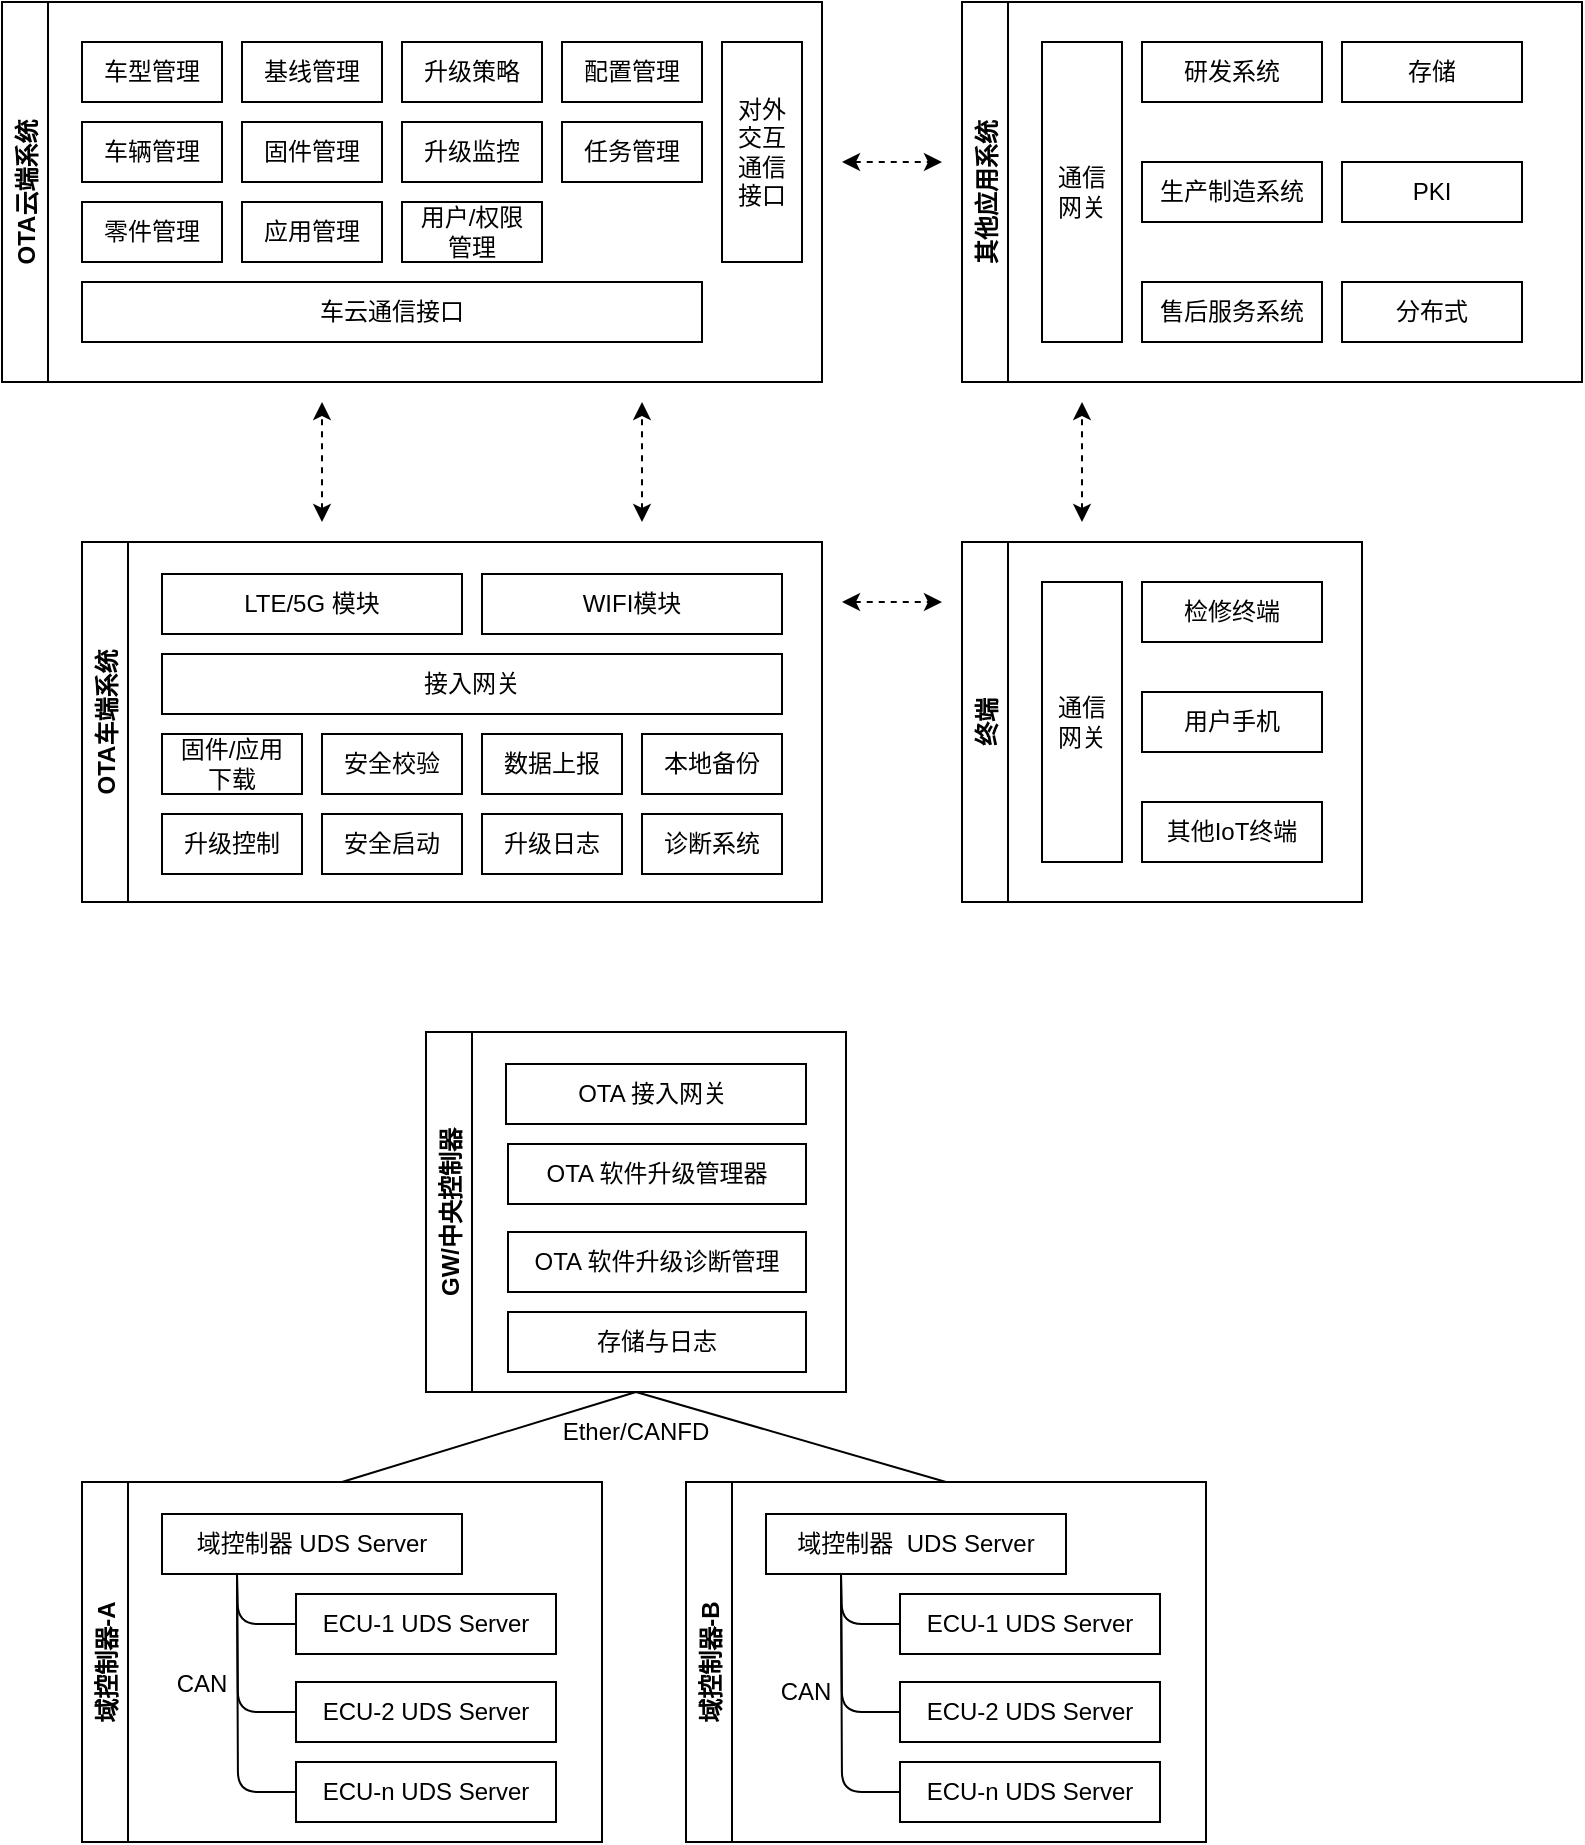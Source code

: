 <mxfile>
    <diagram id="ETQGj1aNQBzHZ_E9De1k" name="Page-1">
        <mxGraphModel dx="816" dy="520" grid="1" gridSize="10" guides="1" tooltips="1" connect="1" arrows="1" fold="1" page="1" pageScale="1" pageWidth="827" pageHeight="1169" math="0" shadow="0">
            <root>
                <mxCell id="0"/>
                <mxCell id="1" parent="0"/>
                <mxCell id="5" value="OTA云端系统" style="swimlane;horizontal=0;" parent="1" vertex="1">
                    <mxGeometry x="18" y="70" width="410" height="190" as="geometry"/>
                </mxCell>
                <mxCell id="2" value="车型管理" style="rounded=0;whiteSpace=wrap;html=1;" parent="5" vertex="1">
                    <mxGeometry x="40" y="20" width="70" height="30" as="geometry"/>
                </mxCell>
                <mxCell id="6" value="车辆管理" style="rounded=0;whiteSpace=wrap;html=1;" parent="5" vertex="1">
                    <mxGeometry x="40" y="60" width="70" height="30" as="geometry"/>
                </mxCell>
                <mxCell id="7" value="零件管理" style="rounded=0;whiteSpace=wrap;html=1;" parent="5" vertex="1">
                    <mxGeometry x="40" y="100" width="70" height="30" as="geometry"/>
                </mxCell>
                <mxCell id="8" value="车云通信接口" style="rounded=0;whiteSpace=wrap;html=1;" parent="5" vertex="1">
                    <mxGeometry x="40" y="140" width="310" height="30" as="geometry"/>
                </mxCell>
                <mxCell id="9" value="基线管理" style="rounded=0;whiteSpace=wrap;html=1;" parent="5" vertex="1">
                    <mxGeometry x="120" y="20" width="70" height="30" as="geometry"/>
                </mxCell>
                <mxCell id="10" value="固件管理" style="rounded=0;whiteSpace=wrap;html=1;" parent="5" vertex="1">
                    <mxGeometry x="120" y="60" width="70" height="30" as="geometry"/>
                </mxCell>
                <mxCell id="11" value="应用管理" style="rounded=0;whiteSpace=wrap;html=1;" parent="5" vertex="1">
                    <mxGeometry x="120" y="100" width="70" height="30" as="geometry"/>
                </mxCell>
                <mxCell id="12" value="升级策略" style="rounded=0;whiteSpace=wrap;html=1;" parent="5" vertex="1">
                    <mxGeometry x="200" y="20" width="70" height="30" as="geometry"/>
                </mxCell>
                <mxCell id="13" value="任务管理" style="rounded=0;whiteSpace=wrap;html=1;" parent="5" vertex="1">
                    <mxGeometry x="280" y="60" width="70" height="30" as="geometry"/>
                </mxCell>
                <mxCell id="14" value="升级监控" style="rounded=0;whiteSpace=wrap;html=1;" parent="5" vertex="1">
                    <mxGeometry x="200" y="60" width="70" height="30" as="geometry"/>
                </mxCell>
                <mxCell id="15" value="配置管理" style="rounded=0;whiteSpace=wrap;html=1;" parent="5" vertex="1">
                    <mxGeometry x="280" y="20" width="70" height="30" as="geometry"/>
                </mxCell>
                <mxCell id="16" value="用户/权限&lt;br&gt;管理" style="rounded=0;whiteSpace=wrap;html=1;" parent="5" vertex="1">
                    <mxGeometry x="200" y="100" width="70" height="30" as="geometry"/>
                </mxCell>
                <mxCell id="77" value="对外&lt;br&gt;交互&lt;br&gt;通信&lt;br&gt;接口" style="rounded=0;whiteSpace=wrap;html=1;" parent="5" vertex="1">
                    <mxGeometry x="360" y="20" width="40" height="110" as="geometry"/>
                </mxCell>
                <mxCell id="17" value="OTA车端系统" style="swimlane;horizontal=0;" parent="1" vertex="1">
                    <mxGeometry x="58" y="340" width="370" height="180" as="geometry"/>
                </mxCell>
                <mxCell id="18" value="接入网关" style="rounded=0;whiteSpace=wrap;html=1;" parent="17" vertex="1">
                    <mxGeometry x="40" y="56" width="310" height="30" as="geometry"/>
                </mxCell>
                <mxCell id="19" value="固件/应用&lt;br&gt;下载" style="rounded=0;whiteSpace=wrap;html=1;" parent="17" vertex="1">
                    <mxGeometry x="40" y="96" width="70" height="30" as="geometry"/>
                </mxCell>
                <mxCell id="20" value="升级控制" style="rounded=0;whiteSpace=wrap;html=1;" parent="17" vertex="1">
                    <mxGeometry x="40" y="136" width="70" height="30" as="geometry"/>
                </mxCell>
                <mxCell id="23" value="数据上报" style="rounded=0;whiteSpace=wrap;html=1;" parent="17" vertex="1">
                    <mxGeometry x="200" y="96" width="70" height="30" as="geometry"/>
                </mxCell>
                <mxCell id="24" value="升级日志" style="rounded=0;whiteSpace=wrap;html=1;" parent="17" vertex="1">
                    <mxGeometry x="200" y="136" width="70" height="30" as="geometry"/>
                </mxCell>
                <mxCell id="25" value="本地备份" style="rounded=0;whiteSpace=wrap;html=1;" parent="17" vertex="1">
                    <mxGeometry x="280" y="96" width="70" height="30" as="geometry"/>
                </mxCell>
                <mxCell id="27" value="安全校验" style="rounded=0;whiteSpace=wrap;html=1;" parent="17" vertex="1">
                    <mxGeometry x="120" y="96" width="70" height="30" as="geometry"/>
                </mxCell>
                <mxCell id="28" value="安全启动" style="rounded=0;whiteSpace=wrap;html=1;" parent="17" vertex="1">
                    <mxGeometry x="120" y="136" width="70" height="30" as="geometry"/>
                </mxCell>
                <mxCell id="44" value="LTE/5G 模块" style="rounded=0;whiteSpace=wrap;html=1;" parent="17" vertex="1">
                    <mxGeometry x="40" y="16" width="150" height="30" as="geometry"/>
                </mxCell>
                <mxCell id="56" value="WIFI模块" style="rounded=0;whiteSpace=wrap;html=1;" parent="17" vertex="1">
                    <mxGeometry x="200" y="16" width="150" height="30" as="geometry"/>
                </mxCell>
                <mxCell id="80" value="诊断系统" style="rounded=0;whiteSpace=wrap;html=1;" parent="17" vertex="1">
                    <mxGeometry x="280" y="136" width="70" height="30" as="geometry"/>
                </mxCell>
                <mxCell id="57" value="其他应用系统" style="swimlane;horizontal=0;" parent="1" vertex="1">
                    <mxGeometry x="498" y="70" width="310" height="190" as="geometry"/>
                </mxCell>
                <mxCell id="58" value="研发系统" style="rounded=0;whiteSpace=wrap;html=1;" parent="57" vertex="1">
                    <mxGeometry x="90" y="20" width="90" height="30" as="geometry"/>
                </mxCell>
                <mxCell id="59" value="生产制造系统" style="rounded=0;whiteSpace=wrap;html=1;" parent="57" vertex="1">
                    <mxGeometry x="90" y="80" width="90" height="30" as="geometry"/>
                </mxCell>
                <mxCell id="60" value="售后服务系统" style="rounded=0;whiteSpace=wrap;html=1;" parent="57" vertex="1">
                    <mxGeometry x="90" y="140" width="90" height="30" as="geometry"/>
                </mxCell>
                <mxCell id="61" value="通信&lt;br&gt;网关" style="rounded=0;whiteSpace=wrap;html=1;" parent="57" vertex="1">
                    <mxGeometry x="40" y="20" width="40" height="150" as="geometry"/>
                </mxCell>
                <mxCell id="65" value="存储" style="rounded=0;whiteSpace=wrap;html=1;" parent="57" vertex="1">
                    <mxGeometry x="190" y="20" width="90" height="30" as="geometry"/>
                </mxCell>
                <mxCell id="67" value="PKI" style="rounded=0;whiteSpace=wrap;html=1;" parent="57" vertex="1">
                    <mxGeometry x="190" y="80" width="90" height="30" as="geometry"/>
                </mxCell>
                <mxCell id="69" value="分布式" style="rounded=0;whiteSpace=wrap;html=1;" parent="57" vertex="1">
                    <mxGeometry x="190" y="140" width="90" height="30" as="geometry"/>
                </mxCell>
                <mxCell id="72" value="" style="endArrow=classic;startArrow=classic;html=1;dashed=1;" parent="1" edge="1">
                    <mxGeometry width="50" height="50" relative="1" as="geometry">
                        <mxPoint x="178" y="330" as="sourcePoint"/>
                        <mxPoint x="178" y="270" as="targetPoint"/>
                    </mxGeometry>
                </mxCell>
                <mxCell id="75" value="" style="endArrow=classic;startArrow=classic;html=1;dashed=1;" parent="1" edge="1">
                    <mxGeometry width="50" height="50" relative="1" as="geometry">
                        <mxPoint x="338" y="330" as="sourcePoint"/>
                        <mxPoint x="338" y="270" as="targetPoint"/>
                    </mxGeometry>
                </mxCell>
                <mxCell id="78" value="" style="endArrow=classic;startArrow=classic;html=1;dashed=1;" parent="1" edge="1">
                    <mxGeometry width="50" height="50" relative="1" as="geometry">
                        <mxPoint x="438" y="150" as="sourcePoint"/>
                        <mxPoint x="488" y="150" as="targetPoint"/>
                    </mxGeometry>
                </mxCell>
                <mxCell id="81" value="终端" style="swimlane;horizontal=0;" vertex="1" parent="1">
                    <mxGeometry x="498" y="340" width="200" height="180" as="geometry"/>
                </mxCell>
                <mxCell id="82" value="检修终端" style="rounded=0;whiteSpace=wrap;html=1;" vertex="1" parent="81">
                    <mxGeometry x="90" y="20" width="90" height="30" as="geometry"/>
                </mxCell>
                <mxCell id="83" value="用户手机" style="rounded=0;whiteSpace=wrap;html=1;" vertex="1" parent="81">
                    <mxGeometry x="90" y="75" width="90" height="30" as="geometry"/>
                </mxCell>
                <mxCell id="84" value="其他IoT终端" style="rounded=0;whiteSpace=wrap;html=1;" vertex="1" parent="81">
                    <mxGeometry x="90" y="130" width="90" height="30" as="geometry"/>
                </mxCell>
                <mxCell id="85" value="通信&lt;br&gt;网关" style="rounded=0;whiteSpace=wrap;html=1;" vertex="1" parent="81">
                    <mxGeometry x="40" y="20" width="40" height="140" as="geometry"/>
                </mxCell>
                <mxCell id="91" value="" style="endArrow=classic;startArrow=classic;html=1;dashed=1;" edge="1" parent="1">
                    <mxGeometry width="50" height="50" relative="1" as="geometry">
                        <mxPoint x="438" y="370" as="sourcePoint"/>
                        <mxPoint x="488" y="370" as="targetPoint"/>
                    </mxGeometry>
                </mxCell>
                <mxCell id="92" value="" style="endArrow=classic;startArrow=classic;html=1;dashed=1;" edge="1" parent="1">
                    <mxGeometry width="50" height="50" relative="1" as="geometry">
                        <mxPoint x="558" y="330" as="sourcePoint"/>
                        <mxPoint x="558" y="270" as="targetPoint"/>
                    </mxGeometry>
                </mxCell>
                <mxCell id="93" value="域控制器-A" style="swimlane;horizontal=0;" vertex="1" parent="1">
                    <mxGeometry x="58" y="810" width="260" height="180" as="geometry"/>
                </mxCell>
                <mxCell id="94" value="ECU-1 UDS Server" style="rounded=0;whiteSpace=wrap;html=1;" vertex="1" parent="93">
                    <mxGeometry x="107" y="56" width="130" height="30" as="geometry"/>
                </mxCell>
                <mxCell id="107" style="edgeStyle=none;html=1;exitX=0.25;exitY=1;exitDx=0;exitDy=0;entryX=0;entryY=0.5;entryDx=0;entryDy=0;endArrow=none;endFill=0;" edge="1" parent="93" source="102" target="94">
                    <mxGeometry relative="1" as="geometry">
                        <Array as="points">
                            <mxPoint x="78" y="71"/>
                        </Array>
                    </mxGeometry>
                </mxCell>
                <mxCell id="108" style="edgeStyle=none;html=1;exitX=0.25;exitY=1;exitDx=0;exitDy=0;entryX=0;entryY=0.5;entryDx=0;entryDy=0;endArrow=none;endFill=0;" edge="1" parent="93" source="102" target="105">
                    <mxGeometry relative="1" as="geometry">
                        <Array as="points">
                            <mxPoint x="78" y="115"/>
                        </Array>
                    </mxGeometry>
                </mxCell>
                <mxCell id="109" style="edgeStyle=none;html=1;exitX=0.25;exitY=1;exitDx=0;exitDy=0;entryX=0;entryY=0.5;entryDx=0;entryDy=0;endArrow=none;endFill=0;" edge="1" parent="93" source="102" target="106">
                    <mxGeometry relative="1" as="geometry">
                        <Array as="points">
                            <mxPoint x="78" y="155"/>
                        </Array>
                    </mxGeometry>
                </mxCell>
                <mxCell id="102" value="域控制器 UDS Server" style="rounded=0;whiteSpace=wrap;html=1;" vertex="1" parent="93">
                    <mxGeometry x="40" y="16" width="150" height="30" as="geometry"/>
                </mxCell>
                <mxCell id="105" value="ECU-2 UDS Server" style="rounded=0;whiteSpace=wrap;html=1;" vertex="1" parent="93">
                    <mxGeometry x="107" y="100" width="130" height="30" as="geometry"/>
                </mxCell>
                <mxCell id="106" value="ECU-n UDS Server" style="rounded=0;whiteSpace=wrap;html=1;" vertex="1" parent="93">
                    <mxGeometry x="107" y="140" width="130" height="30" as="geometry"/>
                </mxCell>
                <mxCell id="126" value="CAN" style="text;html=1;strokeColor=none;fillColor=none;align=center;verticalAlign=middle;whiteSpace=wrap;rounded=0;" vertex="1" parent="93">
                    <mxGeometry x="30" y="86" width="60" height="30" as="geometry"/>
                </mxCell>
                <mxCell id="110" value="域控制器-B" style="swimlane;horizontal=0;" vertex="1" parent="1">
                    <mxGeometry x="360" y="810" width="260" height="180" as="geometry"/>
                </mxCell>
                <mxCell id="111" value="ECU-1 UDS Server" style="rounded=0;whiteSpace=wrap;html=1;" vertex="1" parent="110">
                    <mxGeometry x="107" y="56" width="130" height="30" as="geometry"/>
                </mxCell>
                <mxCell id="112" style="edgeStyle=none;html=1;exitX=0.25;exitY=1;exitDx=0;exitDy=0;entryX=0;entryY=0.5;entryDx=0;entryDy=0;endArrow=none;endFill=0;" edge="1" parent="110" source="115" target="111">
                    <mxGeometry relative="1" as="geometry">
                        <Array as="points">
                            <mxPoint x="78" y="71"/>
                        </Array>
                    </mxGeometry>
                </mxCell>
                <mxCell id="113" style="edgeStyle=none;html=1;exitX=0.25;exitY=1;exitDx=0;exitDy=0;entryX=0;entryY=0.5;entryDx=0;entryDy=0;endArrow=none;endFill=0;" edge="1" parent="110" source="115" target="116">
                    <mxGeometry relative="1" as="geometry">
                        <Array as="points">
                            <mxPoint x="78" y="115"/>
                        </Array>
                    </mxGeometry>
                </mxCell>
                <mxCell id="114" style="edgeStyle=none;html=1;exitX=0.25;exitY=1;exitDx=0;exitDy=0;entryX=0;entryY=0.5;entryDx=0;entryDy=0;endArrow=none;endFill=0;" edge="1" parent="110" source="115" target="117">
                    <mxGeometry relative="1" as="geometry">
                        <Array as="points">
                            <mxPoint x="78" y="155"/>
                        </Array>
                    </mxGeometry>
                </mxCell>
                <mxCell id="115" value="域控制器&amp;nbsp; UDS Server" style="rounded=0;whiteSpace=wrap;html=1;" vertex="1" parent="110">
                    <mxGeometry x="40" y="16" width="150" height="30" as="geometry"/>
                </mxCell>
                <mxCell id="116" value="ECU-2 UDS Server" style="rounded=0;whiteSpace=wrap;html=1;" vertex="1" parent="110">
                    <mxGeometry x="107" y="100" width="130" height="30" as="geometry"/>
                </mxCell>
                <mxCell id="117" value="ECU-n UDS Server" style="rounded=0;whiteSpace=wrap;html=1;" vertex="1" parent="110">
                    <mxGeometry x="107" y="140" width="130" height="30" as="geometry"/>
                </mxCell>
                <mxCell id="127" value="CAN" style="text;html=1;strokeColor=none;fillColor=none;align=center;verticalAlign=middle;whiteSpace=wrap;rounded=0;" vertex="1" parent="110">
                    <mxGeometry x="30" y="90" width="60" height="30" as="geometry"/>
                </mxCell>
                <mxCell id="129" style="edgeStyle=none;html=1;exitX=0.5;exitY=1;exitDx=0;exitDy=0;entryX=0.5;entryY=0;entryDx=0;entryDy=0;endArrow=none;endFill=0;" edge="1" parent="1" source="118" target="93">
                    <mxGeometry relative="1" as="geometry"/>
                </mxCell>
                <mxCell id="130" style="edgeStyle=none;html=1;exitX=0.5;exitY=1;exitDx=0;exitDy=0;entryX=0.5;entryY=0;entryDx=0;entryDy=0;endArrow=none;endFill=0;" edge="1" parent="1" source="118" target="110">
                    <mxGeometry relative="1" as="geometry"/>
                </mxCell>
                <mxCell id="118" value="GW/中央控制器" style="swimlane;horizontal=0;" vertex="1" parent="1">
                    <mxGeometry x="230" y="585" width="210" height="180" as="geometry"/>
                </mxCell>
                <mxCell id="119" value="OTA 软件升级管理器" style="rounded=0;whiteSpace=wrap;html=1;" vertex="1" parent="118">
                    <mxGeometry x="41" y="56" width="149" height="30" as="geometry"/>
                </mxCell>
                <mxCell id="123" value="OTA 接入网关&amp;nbsp;" style="rounded=0;whiteSpace=wrap;html=1;" vertex="1" parent="118">
                    <mxGeometry x="40" y="16" width="150" height="30" as="geometry"/>
                </mxCell>
                <mxCell id="124" value="OTA 软件升级诊断管理" style="rounded=0;whiteSpace=wrap;html=1;" vertex="1" parent="118">
                    <mxGeometry x="41" y="100" width="149" height="30" as="geometry"/>
                </mxCell>
                <mxCell id="125" value="存储与日志" style="rounded=0;whiteSpace=wrap;html=1;" vertex="1" parent="118">
                    <mxGeometry x="41" y="140" width="149" height="30" as="geometry"/>
                </mxCell>
                <mxCell id="131" value="Ether/CANFD" style="text;html=1;strokeColor=none;fillColor=none;align=center;verticalAlign=middle;whiteSpace=wrap;rounded=0;" vertex="1" parent="1">
                    <mxGeometry x="305" y="770" width="60" height="30" as="geometry"/>
                </mxCell>
            </root>
        </mxGraphModel>
    </diagram>
</mxfile>